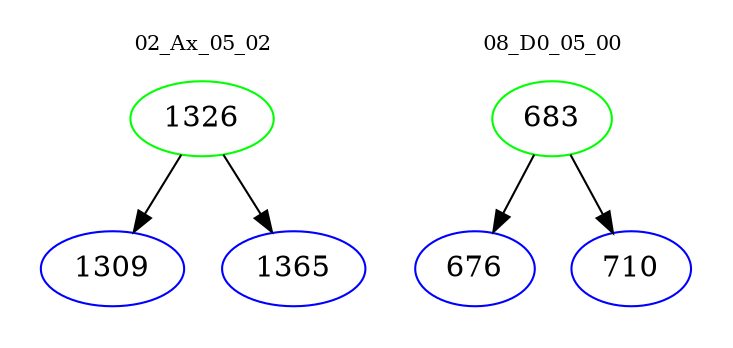 digraph{
subgraph cluster_0 {
color = white
label = "02_Ax_05_02";
fontsize=10;
T0_1326 [label="1326", color="green"]
T0_1326 -> T0_1309 [color="black"]
T0_1309 [label="1309", color="blue"]
T0_1326 -> T0_1365 [color="black"]
T0_1365 [label="1365", color="blue"]
}
subgraph cluster_1 {
color = white
label = "08_D0_05_00";
fontsize=10;
T1_683 [label="683", color="green"]
T1_683 -> T1_676 [color="black"]
T1_676 [label="676", color="blue"]
T1_683 -> T1_710 [color="black"]
T1_710 [label="710", color="blue"]
}
}
